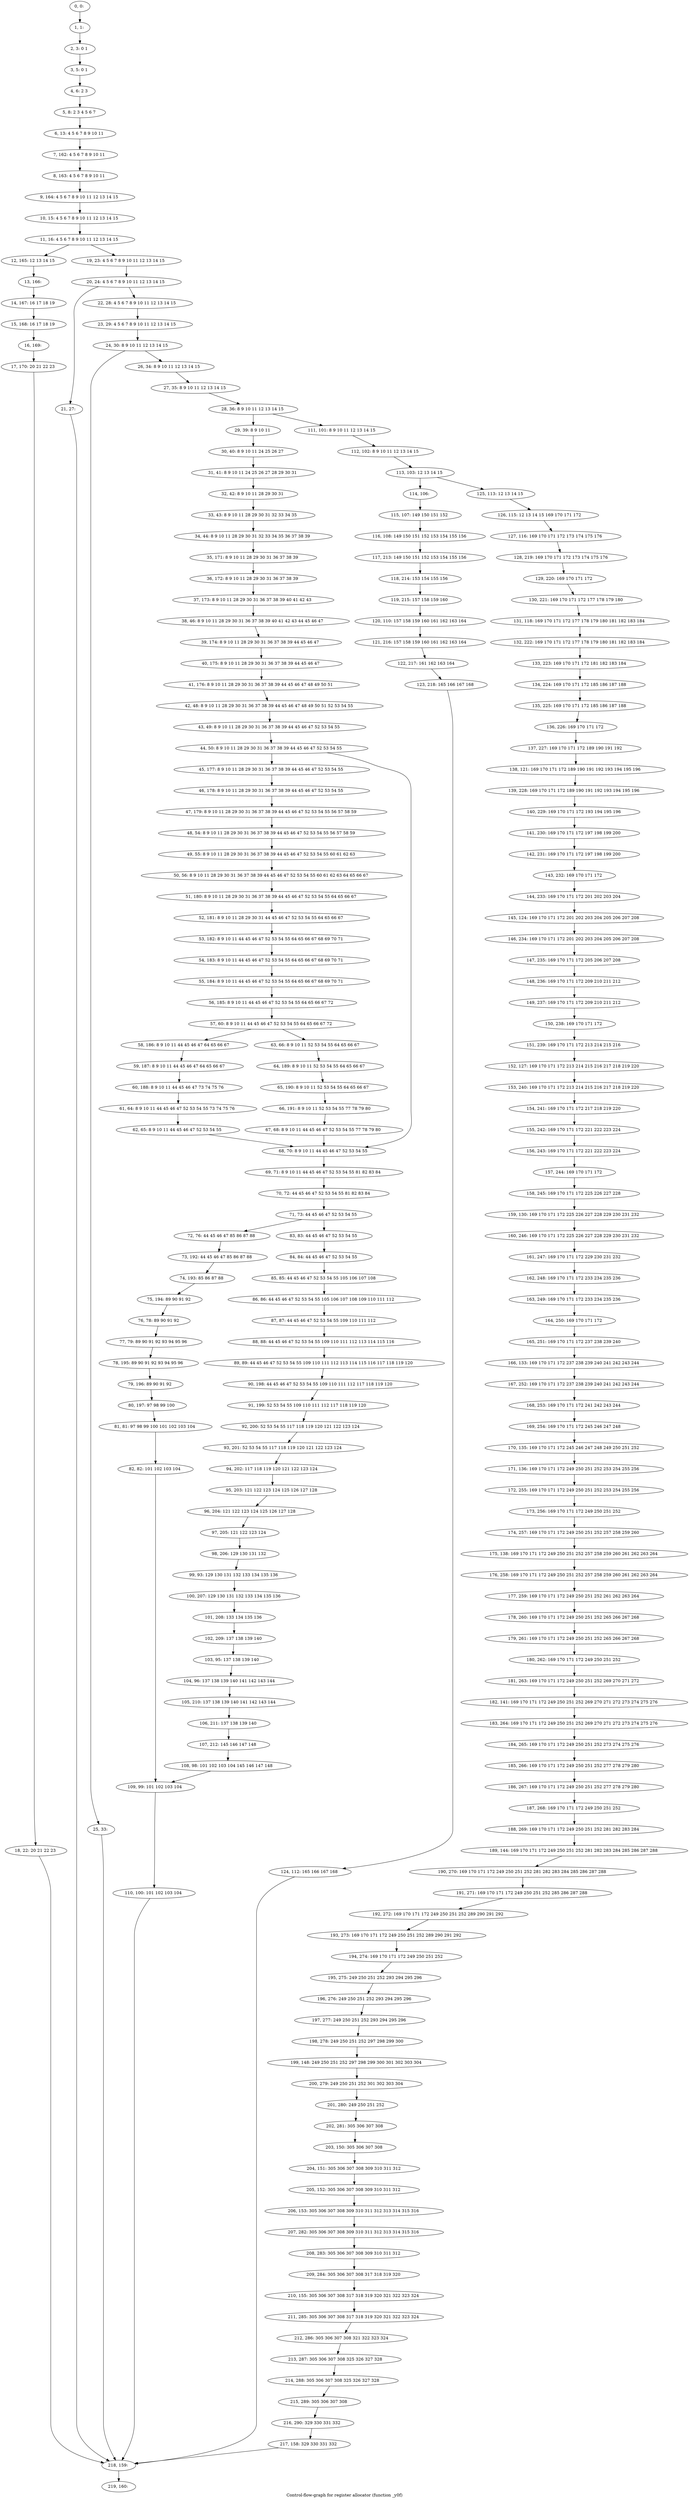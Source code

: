 digraph G {
graph [label="Control-flow-graph for register allocator (function _y0f)"]
0[label="0, 0: "];
1[label="1, 1: "];
2[label="2, 3: 0 1 "];
3[label="3, 5: 0 1 "];
4[label="4, 6: 2 3 "];
5[label="5, 8: 2 3 4 5 6 7 "];
6[label="6, 13: 4 5 6 7 8 9 10 11 "];
7[label="7, 162: 4 5 6 7 8 9 10 11 "];
8[label="8, 163: 4 5 6 7 8 9 10 11 "];
9[label="9, 164: 4 5 6 7 8 9 10 11 12 13 14 15 "];
10[label="10, 15: 4 5 6 7 8 9 10 11 12 13 14 15 "];
11[label="11, 16: 4 5 6 7 8 9 10 11 12 13 14 15 "];
12[label="12, 165: 12 13 14 15 "];
13[label="13, 166: "];
14[label="14, 167: 16 17 18 19 "];
15[label="15, 168: 16 17 18 19 "];
16[label="16, 169: "];
17[label="17, 170: 20 21 22 23 "];
18[label="18, 22: 20 21 22 23 "];
19[label="19, 23: 4 5 6 7 8 9 10 11 12 13 14 15 "];
20[label="20, 24: 4 5 6 7 8 9 10 11 12 13 14 15 "];
21[label="21, 27: "];
22[label="22, 28: 4 5 6 7 8 9 10 11 12 13 14 15 "];
23[label="23, 29: 4 5 6 7 8 9 10 11 12 13 14 15 "];
24[label="24, 30: 8 9 10 11 12 13 14 15 "];
25[label="25, 33: "];
26[label="26, 34: 8 9 10 11 12 13 14 15 "];
27[label="27, 35: 8 9 10 11 12 13 14 15 "];
28[label="28, 36: 8 9 10 11 12 13 14 15 "];
29[label="29, 39: 8 9 10 11 "];
30[label="30, 40: 8 9 10 11 24 25 26 27 "];
31[label="31, 41: 8 9 10 11 24 25 26 27 28 29 30 31 "];
32[label="32, 42: 8 9 10 11 28 29 30 31 "];
33[label="33, 43: 8 9 10 11 28 29 30 31 32 33 34 35 "];
34[label="34, 44: 8 9 10 11 28 29 30 31 32 33 34 35 36 37 38 39 "];
35[label="35, 171: 8 9 10 11 28 29 30 31 36 37 38 39 "];
36[label="36, 172: 8 9 10 11 28 29 30 31 36 37 38 39 "];
37[label="37, 173: 8 9 10 11 28 29 30 31 36 37 38 39 40 41 42 43 "];
38[label="38, 46: 8 9 10 11 28 29 30 31 36 37 38 39 40 41 42 43 44 45 46 47 "];
39[label="39, 174: 8 9 10 11 28 29 30 31 36 37 38 39 44 45 46 47 "];
40[label="40, 175: 8 9 10 11 28 29 30 31 36 37 38 39 44 45 46 47 "];
41[label="41, 176: 8 9 10 11 28 29 30 31 36 37 38 39 44 45 46 47 48 49 50 51 "];
42[label="42, 48: 8 9 10 11 28 29 30 31 36 37 38 39 44 45 46 47 48 49 50 51 52 53 54 55 "];
43[label="43, 49: 8 9 10 11 28 29 30 31 36 37 38 39 44 45 46 47 52 53 54 55 "];
44[label="44, 50: 8 9 10 11 28 29 30 31 36 37 38 39 44 45 46 47 52 53 54 55 "];
45[label="45, 177: 8 9 10 11 28 29 30 31 36 37 38 39 44 45 46 47 52 53 54 55 "];
46[label="46, 178: 8 9 10 11 28 29 30 31 36 37 38 39 44 45 46 47 52 53 54 55 "];
47[label="47, 179: 8 9 10 11 28 29 30 31 36 37 38 39 44 45 46 47 52 53 54 55 56 57 58 59 "];
48[label="48, 54: 8 9 10 11 28 29 30 31 36 37 38 39 44 45 46 47 52 53 54 55 56 57 58 59 "];
49[label="49, 55: 8 9 10 11 28 29 30 31 36 37 38 39 44 45 46 47 52 53 54 55 60 61 62 63 "];
50[label="50, 56: 8 9 10 11 28 29 30 31 36 37 38 39 44 45 46 47 52 53 54 55 60 61 62 63 64 65 66 67 "];
51[label="51, 180: 8 9 10 11 28 29 30 31 36 37 38 39 44 45 46 47 52 53 54 55 64 65 66 67 "];
52[label="52, 181: 8 9 10 11 28 29 30 31 44 45 46 47 52 53 54 55 64 65 66 67 "];
53[label="53, 182: 8 9 10 11 44 45 46 47 52 53 54 55 64 65 66 67 68 69 70 71 "];
54[label="54, 183: 8 9 10 11 44 45 46 47 52 53 54 55 64 65 66 67 68 69 70 71 "];
55[label="55, 184: 8 9 10 11 44 45 46 47 52 53 54 55 64 65 66 67 68 69 70 71 "];
56[label="56, 185: 8 9 10 11 44 45 46 47 52 53 54 55 64 65 66 67 72 "];
57[label="57, 60: 8 9 10 11 44 45 46 47 52 53 54 55 64 65 66 67 72 "];
58[label="58, 186: 8 9 10 11 44 45 46 47 64 65 66 67 "];
59[label="59, 187: 8 9 10 11 44 45 46 47 64 65 66 67 "];
60[label="60, 188: 8 9 10 11 44 45 46 47 73 74 75 76 "];
61[label="61, 64: 8 9 10 11 44 45 46 47 52 53 54 55 73 74 75 76 "];
62[label="62, 65: 8 9 10 11 44 45 46 47 52 53 54 55 "];
63[label="63, 66: 8 9 10 11 52 53 54 55 64 65 66 67 "];
64[label="64, 189: 8 9 10 11 52 53 54 55 64 65 66 67 "];
65[label="65, 190: 8 9 10 11 52 53 54 55 64 65 66 67 "];
66[label="66, 191: 8 9 10 11 52 53 54 55 77 78 79 80 "];
67[label="67, 68: 8 9 10 11 44 45 46 47 52 53 54 55 77 78 79 80 "];
68[label="68, 70: 8 9 10 11 44 45 46 47 52 53 54 55 "];
69[label="69, 71: 8 9 10 11 44 45 46 47 52 53 54 55 81 82 83 84 "];
70[label="70, 72: 44 45 46 47 52 53 54 55 81 82 83 84 "];
71[label="71, 73: 44 45 46 47 52 53 54 55 "];
72[label="72, 76: 44 45 46 47 85 86 87 88 "];
73[label="73, 192: 44 45 46 47 85 86 87 88 "];
74[label="74, 193: 85 86 87 88 "];
75[label="75, 194: 89 90 91 92 "];
76[label="76, 78: 89 90 91 92 "];
77[label="77, 79: 89 90 91 92 93 94 95 96 "];
78[label="78, 195: 89 90 91 92 93 94 95 96 "];
79[label="79, 196: 89 90 91 92 "];
80[label="80, 197: 97 98 99 100 "];
81[label="81, 81: 97 98 99 100 101 102 103 104 "];
82[label="82, 82: 101 102 103 104 "];
83[label="83, 83: 44 45 46 47 52 53 54 55 "];
84[label="84, 84: 44 45 46 47 52 53 54 55 "];
85[label="85, 85: 44 45 46 47 52 53 54 55 105 106 107 108 "];
86[label="86, 86: 44 45 46 47 52 53 54 55 105 106 107 108 109 110 111 112 "];
87[label="87, 87: 44 45 46 47 52 53 54 55 109 110 111 112 "];
88[label="88, 88: 44 45 46 47 52 53 54 55 109 110 111 112 113 114 115 116 "];
89[label="89, 89: 44 45 46 47 52 53 54 55 109 110 111 112 113 114 115 116 117 118 119 120 "];
90[label="90, 198: 44 45 46 47 52 53 54 55 109 110 111 112 117 118 119 120 "];
91[label="91, 199: 52 53 54 55 109 110 111 112 117 118 119 120 "];
92[label="92, 200: 52 53 54 55 117 118 119 120 121 122 123 124 "];
93[label="93, 201: 52 53 54 55 117 118 119 120 121 122 123 124 "];
94[label="94, 202: 117 118 119 120 121 122 123 124 "];
95[label="95, 203: 121 122 123 124 125 126 127 128 "];
96[label="96, 204: 121 122 123 124 125 126 127 128 "];
97[label="97, 205: 121 122 123 124 "];
98[label="98, 206: 129 130 131 132 "];
99[label="99, 93: 129 130 131 132 133 134 135 136 "];
100[label="100, 207: 129 130 131 132 133 134 135 136 "];
101[label="101, 208: 133 134 135 136 "];
102[label="102, 209: 137 138 139 140 "];
103[label="103, 95: 137 138 139 140 "];
104[label="104, 96: 137 138 139 140 141 142 143 144 "];
105[label="105, 210: 137 138 139 140 141 142 143 144 "];
106[label="106, 211: 137 138 139 140 "];
107[label="107, 212: 145 146 147 148 "];
108[label="108, 98: 101 102 103 104 145 146 147 148 "];
109[label="109, 99: 101 102 103 104 "];
110[label="110, 100: 101 102 103 104 "];
111[label="111, 101: 8 9 10 11 12 13 14 15 "];
112[label="112, 102: 8 9 10 11 12 13 14 15 "];
113[label="113, 103: 12 13 14 15 "];
114[label="114, 106: "];
115[label="115, 107: 149 150 151 152 "];
116[label="116, 108: 149 150 151 152 153 154 155 156 "];
117[label="117, 213: 149 150 151 152 153 154 155 156 "];
118[label="118, 214: 153 154 155 156 "];
119[label="119, 215: 157 158 159 160 "];
120[label="120, 110: 157 158 159 160 161 162 163 164 "];
121[label="121, 216: 157 158 159 160 161 162 163 164 "];
122[label="122, 217: 161 162 163 164 "];
123[label="123, 218: 165 166 167 168 "];
124[label="124, 112: 165 166 167 168 "];
125[label="125, 113: 12 13 14 15 "];
126[label="126, 115: 12 13 14 15 169 170 171 172 "];
127[label="127, 116: 169 170 171 172 173 174 175 176 "];
128[label="128, 219: 169 170 171 172 173 174 175 176 "];
129[label="129, 220: 169 170 171 172 "];
130[label="130, 221: 169 170 171 172 177 178 179 180 "];
131[label="131, 118: 169 170 171 172 177 178 179 180 181 182 183 184 "];
132[label="132, 222: 169 170 171 172 177 178 179 180 181 182 183 184 "];
133[label="133, 223: 169 170 171 172 181 182 183 184 "];
134[label="134, 224: 169 170 171 172 185 186 187 188 "];
135[label="135, 225: 169 170 171 172 185 186 187 188 "];
136[label="136, 226: 169 170 171 172 "];
137[label="137, 227: 169 170 171 172 189 190 191 192 "];
138[label="138, 121: 169 170 171 172 189 190 191 192 193 194 195 196 "];
139[label="139, 228: 169 170 171 172 189 190 191 192 193 194 195 196 "];
140[label="140, 229: 169 170 171 172 193 194 195 196 "];
141[label="141, 230: 169 170 171 172 197 198 199 200 "];
142[label="142, 231: 169 170 171 172 197 198 199 200 "];
143[label="143, 232: 169 170 171 172 "];
144[label="144, 233: 169 170 171 172 201 202 203 204 "];
145[label="145, 124: 169 170 171 172 201 202 203 204 205 206 207 208 "];
146[label="146, 234: 169 170 171 172 201 202 203 204 205 206 207 208 "];
147[label="147, 235: 169 170 171 172 205 206 207 208 "];
148[label="148, 236: 169 170 171 172 209 210 211 212 "];
149[label="149, 237: 169 170 171 172 209 210 211 212 "];
150[label="150, 238: 169 170 171 172 "];
151[label="151, 239: 169 170 171 172 213 214 215 216 "];
152[label="152, 127: 169 170 171 172 213 214 215 216 217 218 219 220 "];
153[label="153, 240: 169 170 171 172 213 214 215 216 217 218 219 220 "];
154[label="154, 241: 169 170 171 172 217 218 219 220 "];
155[label="155, 242: 169 170 171 172 221 222 223 224 "];
156[label="156, 243: 169 170 171 172 221 222 223 224 "];
157[label="157, 244: 169 170 171 172 "];
158[label="158, 245: 169 170 171 172 225 226 227 228 "];
159[label="159, 130: 169 170 171 172 225 226 227 228 229 230 231 232 "];
160[label="160, 246: 169 170 171 172 225 226 227 228 229 230 231 232 "];
161[label="161, 247: 169 170 171 172 229 230 231 232 "];
162[label="162, 248: 169 170 171 172 233 234 235 236 "];
163[label="163, 249: 169 170 171 172 233 234 235 236 "];
164[label="164, 250: 169 170 171 172 "];
165[label="165, 251: 169 170 171 172 237 238 239 240 "];
166[label="166, 133: 169 170 171 172 237 238 239 240 241 242 243 244 "];
167[label="167, 252: 169 170 171 172 237 238 239 240 241 242 243 244 "];
168[label="168, 253: 169 170 171 172 241 242 243 244 "];
169[label="169, 254: 169 170 171 172 245 246 247 248 "];
170[label="170, 135: 169 170 171 172 245 246 247 248 249 250 251 252 "];
171[label="171, 136: 169 170 171 172 249 250 251 252 253 254 255 256 "];
172[label="172, 255: 169 170 171 172 249 250 251 252 253 254 255 256 "];
173[label="173, 256: 169 170 171 172 249 250 251 252 "];
174[label="174, 257: 169 170 171 172 249 250 251 252 257 258 259 260 "];
175[label="175, 138: 169 170 171 172 249 250 251 252 257 258 259 260 261 262 263 264 "];
176[label="176, 258: 169 170 171 172 249 250 251 252 257 258 259 260 261 262 263 264 "];
177[label="177, 259: 169 170 171 172 249 250 251 252 261 262 263 264 "];
178[label="178, 260: 169 170 171 172 249 250 251 252 265 266 267 268 "];
179[label="179, 261: 169 170 171 172 249 250 251 252 265 266 267 268 "];
180[label="180, 262: 169 170 171 172 249 250 251 252 "];
181[label="181, 263: 169 170 171 172 249 250 251 252 269 270 271 272 "];
182[label="182, 141: 169 170 171 172 249 250 251 252 269 270 271 272 273 274 275 276 "];
183[label="183, 264: 169 170 171 172 249 250 251 252 269 270 271 272 273 274 275 276 "];
184[label="184, 265: 169 170 171 172 249 250 251 252 273 274 275 276 "];
185[label="185, 266: 169 170 171 172 249 250 251 252 277 278 279 280 "];
186[label="186, 267: 169 170 171 172 249 250 251 252 277 278 279 280 "];
187[label="187, 268: 169 170 171 172 249 250 251 252 "];
188[label="188, 269: 169 170 171 172 249 250 251 252 281 282 283 284 "];
189[label="189, 144: 169 170 171 172 249 250 251 252 281 282 283 284 285 286 287 288 "];
190[label="190, 270: 169 170 171 172 249 250 251 252 281 282 283 284 285 286 287 288 "];
191[label="191, 271: 169 170 171 172 249 250 251 252 285 286 287 288 "];
192[label="192, 272: 169 170 171 172 249 250 251 252 289 290 291 292 "];
193[label="193, 273: 169 170 171 172 249 250 251 252 289 290 291 292 "];
194[label="194, 274: 169 170 171 172 249 250 251 252 "];
195[label="195, 275: 249 250 251 252 293 294 295 296 "];
196[label="196, 276: 249 250 251 252 293 294 295 296 "];
197[label="197, 277: 249 250 251 252 293 294 295 296 "];
198[label="198, 278: 249 250 251 252 297 298 299 300 "];
199[label="199, 148: 249 250 251 252 297 298 299 300 301 302 303 304 "];
200[label="200, 279: 249 250 251 252 301 302 303 304 "];
201[label="201, 280: 249 250 251 252 "];
202[label="202, 281: 305 306 307 308 "];
203[label="203, 150: 305 306 307 308 "];
204[label="204, 151: 305 306 307 308 309 310 311 312 "];
205[label="205, 152: 305 306 307 308 309 310 311 312 "];
206[label="206, 153: 305 306 307 308 309 310 311 312 313 314 315 316 "];
207[label="207, 282: 305 306 307 308 309 310 311 312 313 314 315 316 "];
208[label="208, 283: 305 306 307 308 309 310 311 312 "];
209[label="209, 284: 305 306 307 308 317 318 319 320 "];
210[label="210, 155: 305 306 307 308 317 318 319 320 321 322 323 324 "];
211[label="211, 285: 305 306 307 308 317 318 319 320 321 322 323 324 "];
212[label="212, 286: 305 306 307 308 321 322 323 324 "];
213[label="213, 287: 305 306 307 308 325 326 327 328 "];
214[label="214, 288: 305 306 307 308 325 326 327 328 "];
215[label="215, 289: 305 306 307 308 "];
216[label="216, 290: 329 330 331 332 "];
217[label="217, 158: 329 330 331 332 "];
218[label="218, 159: "];
219[label="219, 160: "];
0->1 ;
1->2 ;
2->3 ;
3->4 ;
4->5 ;
5->6 ;
6->7 ;
7->8 ;
8->9 ;
9->10 ;
10->11 ;
11->12 ;
11->19 ;
12->13 ;
13->14 ;
14->15 ;
15->16 ;
16->17 ;
17->18 ;
18->218 ;
19->20 ;
20->21 ;
20->22 ;
21->218 ;
22->23 ;
23->24 ;
24->25 ;
24->26 ;
25->218 ;
26->27 ;
27->28 ;
28->29 ;
28->111 ;
29->30 ;
30->31 ;
31->32 ;
32->33 ;
33->34 ;
34->35 ;
35->36 ;
36->37 ;
37->38 ;
38->39 ;
39->40 ;
40->41 ;
41->42 ;
42->43 ;
43->44 ;
44->45 ;
44->68 ;
45->46 ;
46->47 ;
47->48 ;
48->49 ;
49->50 ;
50->51 ;
51->52 ;
52->53 ;
53->54 ;
54->55 ;
55->56 ;
56->57 ;
57->58 ;
57->63 ;
58->59 ;
59->60 ;
60->61 ;
61->62 ;
62->68 ;
63->64 ;
64->65 ;
65->66 ;
66->67 ;
67->68 ;
68->69 ;
69->70 ;
70->71 ;
71->72 ;
71->83 ;
72->73 ;
73->74 ;
74->75 ;
75->76 ;
76->77 ;
77->78 ;
78->79 ;
79->80 ;
80->81 ;
81->82 ;
82->109 ;
83->84 ;
84->85 ;
85->86 ;
86->87 ;
87->88 ;
88->89 ;
89->90 ;
90->91 ;
91->92 ;
92->93 ;
93->94 ;
94->95 ;
95->96 ;
96->97 ;
97->98 ;
98->99 ;
99->100 ;
100->101 ;
101->102 ;
102->103 ;
103->104 ;
104->105 ;
105->106 ;
106->107 ;
107->108 ;
108->109 ;
109->110 ;
110->218 ;
111->112 ;
112->113 ;
113->114 ;
113->125 ;
114->115 ;
115->116 ;
116->117 ;
117->118 ;
118->119 ;
119->120 ;
120->121 ;
121->122 ;
122->123 ;
123->124 ;
124->218 ;
125->126 ;
126->127 ;
127->128 ;
128->129 ;
129->130 ;
130->131 ;
131->132 ;
132->133 ;
133->134 ;
134->135 ;
135->136 ;
136->137 ;
137->138 ;
138->139 ;
139->140 ;
140->141 ;
141->142 ;
142->143 ;
143->144 ;
144->145 ;
145->146 ;
146->147 ;
147->148 ;
148->149 ;
149->150 ;
150->151 ;
151->152 ;
152->153 ;
153->154 ;
154->155 ;
155->156 ;
156->157 ;
157->158 ;
158->159 ;
159->160 ;
160->161 ;
161->162 ;
162->163 ;
163->164 ;
164->165 ;
165->166 ;
166->167 ;
167->168 ;
168->169 ;
169->170 ;
170->171 ;
171->172 ;
172->173 ;
173->174 ;
174->175 ;
175->176 ;
176->177 ;
177->178 ;
178->179 ;
179->180 ;
180->181 ;
181->182 ;
182->183 ;
183->184 ;
184->185 ;
185->186 ;
186->187 ;
187->188 ;
188->189 ;
189->190 ;
190->191 ;
191->192 ;
192->193 ;
193->194 ;
194->195 ;
195->196 ;
196->197 ;
197->198 ;
198->199 ;
199->200 ;
200->201 ;
201->202 ;
202->203 ;
203->204 ;
204->205 ;
205->206 ;
206->207 ;
207->208 ;
208->209 ;
209->210 ;
210->211 ;
211->212 ;
212->213 ;
213->214 ;
214->215 ;
215->216 ;
216->217 ;
217->218 ;
218->219 ;
}
